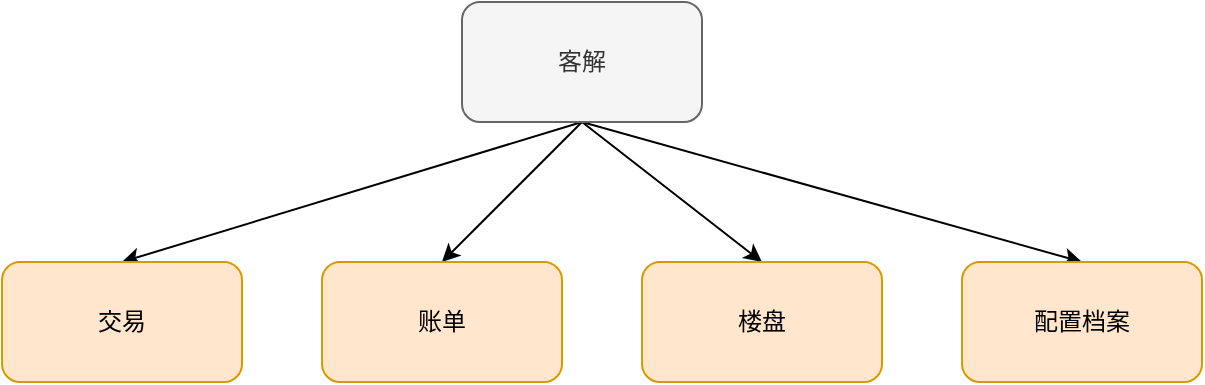<mxfile version="20.8.10" type="device"><diagram name="第 1 页" id="0RsVVA_pb6DWkf878VNL"><mxGraphModel dx="954" dy="612" grid="1" gridSize="10" guides="1" tooltips="1" connect="1" arrows="1" fold="1" page="1" pageScale="1" pageWidth="48000" pageHeight="36000" math="0" shadow="0"><root><mxCell id="0"/><mxCell id="1" parent="0"/><mxCell id="Ywj2k8DGlluc5tEoLTP_-7" style="rounded=0;orthogonalLoop=1;jettySize=auto;html=1;exitX=0.5;exitY=1;exitDx=0;exitDy=0;entryX=0.5;entryY=0;entryDx=0;entryDy=0;" edge="1" parent="1" source="Ywj2k8DGlluc5tEoLTP_-2" target="Ywj2k8DGlluc5tEoLTP_-3"><mxGeometry relative="1" as="geometry"/></mxCell><mxCell id="Ywj2k8DGlluc5tEoLTP_-8" style="edgeStyle=none;rounded=0;orthogonalLoop=1;jettySize=auto;html=1;exitX=0.5;exitY=1;exitDx=0;exitDy=0;entryX=0.5;entryY=0;entryDx=0;entryDy=0;" edge="1" parent="1" source="Ywj2k8DGlluc5tEoLTP_-2" target="Ywj2k8DGlluc5tEoLTP_-4"><mxGeometry relative="1" as="geometry"/></mxCell><mxCell id="Ywj2k8DGlluc5tEoLTP_-9" style="edgeStyle=none;rounded=0;orthogonalLoop=1;jettySize=auto;html=1;exitX=0.5;exitY=1;exitDx=0;exitDy=0;entryX=0.5;entryY=0;entryDx=0;entryDy=0;" edge="1" parent="1" source="Ywj2k8DGlluc5tEoLTP_-2" target="Ywj2k8DGlluc5tEoLTP_-5"><mxGeometry relative="1" as="geometry"/></mxCell><mxCell id="Ywj2k8DGlluc5tEoLTP_-10" style="edgeStyle=none;rounded=0;orthogonalLoop=1;jettySize=auto;html=1;exitX=0.5;exitY=1;exitDx=0;exitDy=0;entryX=0.5;entryY=0;entryDx=0;entryDy=0;" edge="1" parent="1" source="Ywj2k8DGlluc5tEoLTP_-2" target="Ywj2k8DGlluc5tEoLTP_-6"><mxGeometry relative="1" as="geometry"/></mxCell><mxCell id="Ywj2k8DGlluc5tEoLTP_-2" value="客解" style="rounded=1;whiteSpace=wrap;html=1;fillColor=#f5f5f5;fontColor=#333333;strokeColor=#666666;" vertex="1" parent="1"><mxGeometry x="370" y="150" width="120" height="60" as="geometry"/></mxCell><mxCell id="Ywj2k8DGlluc5tEoLTP_-3" value="交易" style="rounded=1;whiteSpace=wrap;html=1;fillColor=#ffe6cc;strokeColor=#d79b00;" vertex="1" parent="1"><mxGeometry x="140" y="280" width="120" height="60" as="geometry"/></mxCell><mxCell id="Ywj2k8DGlluc5tEoLTP_-4" value="账单" style="rounded=1;whiteSpace=wrap;html=1;fillColor=#ffe6cc;strokeColor=#d79b00;" vertex="1" parent="1"><mxGeometry x="300" y="280" width="120" height="60" as="geometry"/></mxCell><mxCell id="Ywj2k8DGlluc5tEoLTP_-5" value="楼盘" style="rounded=1;whiteSpace=wrap;html=1;fillColor=#ffe6cc;strokeColor=#d79b00;" vertex="1" parent="1"><mxGeometry x="460" y="280" width="120" height="60" as="geometry"/></mxCell><mxCell id="Ywj2k8DGlluc5tEoLTP_-6" value="配置档案" style="rounded=1;whiteSpace=wrap;html=1;fillColor=#ffe6cc;strokeColor=#d79b00;" vertex="1" parent="1"><mxGeometry x="620" y="280" width="120" height="60" as="geometry"/></mxCell></root></mxGraphModel></diagram></mxfile>